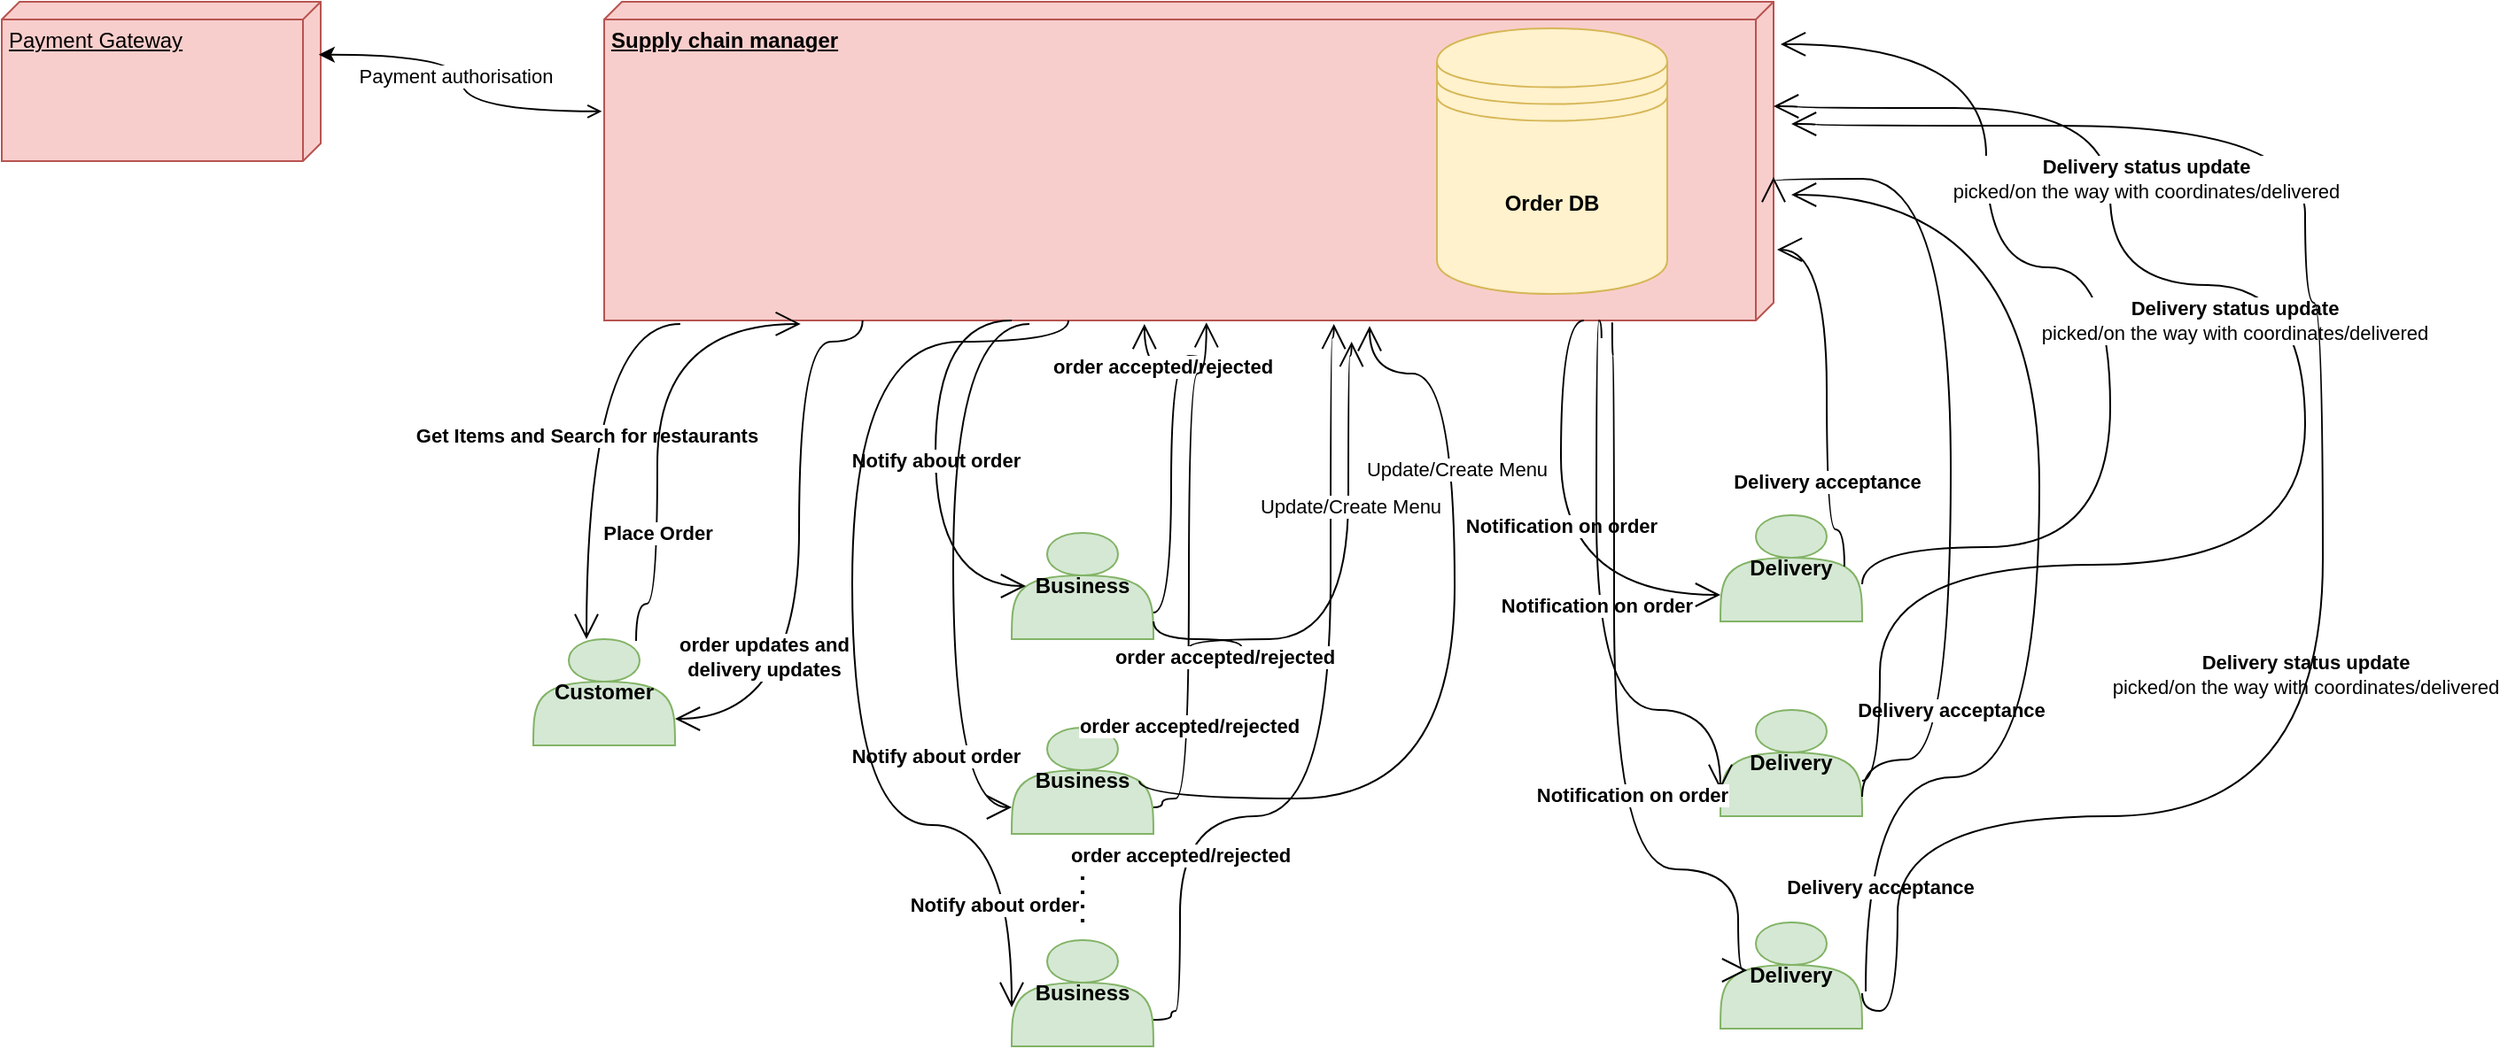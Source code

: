 <mxfile version="18.0.2"><diagram id="KmzKT4v5Czuud9XCQ2GJ" name="Domain Model"><mxGraphModel dx="1773" dy="645" grid="1" gridSize="10" guides="1" tooltips="1" connect="1" arrows="1" fold="1" page="1" pageScale="1" pageWidth="827" pageHeight="1169" math="0" shadow="0"><root><mxCell id="0"/><mxCell id="1" parent="0"/><mxCell id="aVmwkgyYbuY8yQzfFcba-3" value="&lt;b&gt;Customer&lt;/b&gt;" style="shape=actor;whiteSpace=wrap;html=1;fillColor=#d5e8d4;strokeColor=#82b366;" vertex="1" parent="1"><mxGeometry x="40" y="440" width="80" height="60" as="geometry"/></mxCell><mxCell id="aVmwkgyYbuY8yQzfFcba-4" value="&lt;b&gt;Business&lt;/b&gt;" style="shape=actor;whiteSpace=wrap;html=1;fillColor=#d5e8d4;strokeColor=#82b366;" vertex="1" parent="1"><mxGeometry x="310" y="380" width="80" height="60" as="geometry"/></mxCell><mxCell id="aVmwkgyYbuY8yQzfFcba-5" value="&lt;b&gt;Business&lt;/b&gt;" style="shape=actor;whiteSpace=wrap;html=1;fillColor=#d5e8d4;strokeColor=#82b366;" vertex="1" parent="1"><mxGeometry x="310" y="490" width="80" height="60" as="geometry"/></mxCell><mxCell id="aVmwkgyYbuY8yQzfFcba-6" value="&lt;b&gt;Business&lt;/b&gt;" style="shape=actor;whiteSpace=wrap;html=1;fillColor=#d5e8d4;strokeColor=#82b366;" vertex="1" parent="1"><mxGeometry x="310" y="610" width="80" height="60" as="geometry"/></mxCell><mxCell id="aVmwkgyYbuY8yQzfFcba-7" value="" style="endArrow=none;dashed=1;html=1;dashPattern=1 3;strokeWidth=2;rounded=0;" edge="1" parent="1"><mxGeometry width="50" height="50" relative="1" as="geometry"><mxPoint x="350" y="600" as="sourcePoint"/><mxPoint x="350" y="560" as="targetPoint"/></mxGeometry></mxCell><mxCell id="aVmwkgyYbuY8yQzfFcba-8" value="&lt;b&gt;Delivery&lt;/b&gt;" style="shape=actor;whiteSpace=wrap;html=1;fillColor=#d5e8d4;strokeColor=#82b366;" vertex="1" parent="1"><mxGeometry x="710" y="370" width="80" height="60" as="geometry"/></mxCell><mxCell id="aVmwkgyYbuY8yQzfFcba-9" value="&lt;b&gt;Delivery&lt;/b&gt;" style="shape=actor;whiteSpace=wrap;html=1;fillColor=#d5e8d4;strokeColor=#82b366;" vertex="1" parent="1"><mxGeometry x="710" y="480" width="80" height="60" as="geometry"/></mxCell><mxCell id="aVmwkgyYbuY8yQzfFcba-10" value="&lt;b&gt;Delivery&lt;/b&gt;" style="shape=actor;whiteSpace=wrap;html=1;fillColor=#d5e8d4;strokeColor=#82b366;" vertex="1" parent="1"><mxGeometry x="710" y="600" width="80" height="60" as="geometry"/></mxCell><mxCell id="aVmwkgyYbuY8yQzfFcba-11" value="&lt;b&gt;Supply chain manager&lt;/b&gt;" style="verticalAlign=top;align=left;spacingTop=8;spacingLeft=2;spacingRight=12;shape=cube;size=10;direction=south;fontStyle=4;html=1;fillColor=#f8cecc;strokeColor=#b85450;" vertex="1" parent="1"><mxGeometry x="80" y="80" width="660" height="180" as="geometry"/></mxCell><mxCell id="aVmwkgyYbuY8yQzfFcba-12" value="&lt;b&gt;Order DB&lt;/b&gt;" style="shape=datastore;whiteSpace=wrap;html=1;fillColor=#fff2cc;strokeColor=#d6b656;" vertex="1" parent="1"><mxGeometry x="550" y="95" width="130" height="150" as="geometry"/></mxCell><mxCell id="aVmwkgyYbuY8yQzfFcba-13" value="&lt;b&gt;Get Items and Search for restaurants&lt;/b&gt;" style="endArrow=open;endFill=1;endSize=12;html=1;rounded=0;exitX=1.011;exitY=0.935;exitDx=0;exitDy=0;exitPerimeter=0;edgeStyle=orthogonalEdgeStyle;curved=1;" edge="1" parent="1" source="aVmwkgyYbuY8yQzfFcba-11"><mxGeometry width="160" relative="1" as="geometry"><mxPoint x="130" y="340" as="sourcePoint"/><mxPoint x="70" y="440" as="targetPoint"/><Array as="points"><mxPoint x="70" y="262"/></Array></mxGeometry></mxCell><mxCell id="aVmwkgyYbuY8yQzfFcba-14" value="&lt;b&gt;Place Order&lt;/b&gt;" style="endArrow=open;endFill=1;endSize=12;html=1;rounded=0;exitX=0.725;exitY=0.017;exitDx=0;exitDy=0;exitPerimeter=0;entryX=1.011;entryY=0.832;entryDx=0;entryDy=0;entryPerimeter=0;edgeStyle=orthogonalEdgeStyle;curved=1;" edge="1" parent="1" source="aVmwkgyYbuY8yQzfFcba-3" target="aVmwkgyYbuY8yQzfFcba-11"><mxGeometry x="-0.463" width="160" relative="1" as="geometry"><mxPoint x="80" y="450" as="sourcePoint"/><mxPoint x="132.9" y="271.98" as="targetPoint"/><Array as="points"><mxPoint x="98" y="420"/><mxPoint x="110" y="420"/><mxPoint x="110" y="262"/></Array><mxPoint as="offset"/></mxGeometry></mxCell><mxCell id="aVmwkgyYbuY8yQzfFcba-15" value="&lt;b&gt;Notify about order&lt;/b&gt;" style="endArrow=open;endFill=1;endSize=12;html=1;rounded=0;exitX=1.011;exitY=0.935;exitDx=0;exitDy=0;exitPerimeter=0;edgeStyle=orthogonalEdgeStyle;curved=1;entryX=0.1;entryY=0.5;entryDx=0;entryDy=0;entryPerimeter=0;" edge="1" parent="1" target="aVmwkgyYbuY8yQzfFcba-4"><mxGeometry width="160" relative="1" as="geometry"><mxPoint x="310.0" y="260" as="sourcePoint"/><mxPoint x="257.1" y="438.02" as="targetPoint"/><Array as="points"><mxPoint x="267" y="260"/><mxPoint x="267" y="410"/></Array></mxGeometry></mxCell><mxCell id="aVmwkgyYbuY8yQzfFcba-16" value="&lt;b&gt;Notify about order&lt;/b&gt;" style="endArrow=open;endFill=1;endSize=12;html=1;rounded=0;exitX=1.011;exitY=0.935;exitDx=0;exitDy=0;exitPerimeter=0;edgeStyle=orthogonalEdgeStyle;curved=1;entryX=0;entryY=0.75;entryDx=0;entryDy=0;" edge="1" parent="1" target="aVmwkgyYbuY8yQzfFcba-5"><mxGeometry x="0.642" y="-10" width="160" relative="1" as="geometry"><mxPoint x="320" y="262" as="sourcePoint"/><mxPoint x="230" y="550" as="targetPoint"/><Array as="points"><mxPoint x="277" y="262"/><mxPoint x="277" y="535"/></Array><mxPoint as="offset"/></mxGeometry></mxCell><mxCell id="aVmwkgyYbuY8yQzfFcba-17" value="&lt;b&gt;Notify about order&lt;/b&gt;" style="endArrow=open;endFill=1;endSize=12;html=1;rounded=0;exitX=1;exitY=0.603;exitDx=0;exitDy=0;exitPerimeter=0;edgeStyle=orthogonalEdgeStyle;curved=1;entryX=0;entryY=0.633;entryDx=0;entryDy=0;entryPerimeter=0;" edge="1" parent="1" source="aVmwkgyYbuY8yQzfFcba-11" target="aVmwkgyYbuY8yQzfFcba-6"><mxGeometry x="0.807" y="-10" width="160" relative="1" as="geometry"><mxPoint x="330" y="272" as="sourcePoint"/><mxPoint x="320" y="545" as="targetPoint"/><Array as="points"><mxPoint x="342" y="272"/><mxPoint x="220" y="272"/><mxPoint x="220" y="545"/><mxPoint x="310" y="545"/></Array><mxPoint as="offset"/></mxGeometry></mxCell><mxCell id="aVmwkgyYbuY8yQzfFcba-18" value="&lt;b&gt;order accepted/rejected&lt;/b&gt;" style="endArrow=open;endFill=1;endSize=12;html=1;rounded=0;edgeStyle=orthogonalEdgeStyle;curved=1;exitX=1;exitY=0.75;exitDx=0;exitDy=0;entryX=1.011;entryY=0.538;entryDx=0;entryDy=0;entryPerimeter=0;" edge="1" parent="1" source="aVmwkgyYbuY8yQzfFcba-4" target="aVmwkgyYbuY8yQzfFcba-11"><mxGeometry x="0.807" y="-10" width="160" relative="1" as="geometry"><mxPoint x="330" y="460" as="sourcePoint"/><mxPoint x="390" y="290" as="targetPoint"/><Array as="points"><mxPoint x="400" y="425"/><mxPoint x="400" y="280"/><mxPoint x="420" y="280"/><mxPoint x="420" y="290"/><mxPoint x="385" y="290"/></Array><mxPoint as="offset"/></mxGeometry></mxCell><mxCell id="aVmwkgyYbuY8yQzfFcba-19" value="&lt;b&gt;order accepted/rejected&lt;/b&gt;" style="endArrow=open;endFill=1;endSize=12;html=1;rounded=0;edgeStyle=orthogonalEdgeStyle;curved=1;entryX=1.006;entryY=0.485;entryDx=0;entryDy=0;entryPerimeter=0;exitX=1;exitY=0.75;exitDx=0;exitDy=0;" edge="1" parent="1" source="aVmwkgyYbuY8yQzfFcba-5" target="aVmwkgyYbuY8yQzfFcba-11"><mxGeometry x="-0.564" width="160" relative="1" as="geometry"><mxPoint x="395" y="520" as="sourcePoint"/><mxPoint x="394.92" y="271.98" as="targetPoint"/><Array as="points"><mxPoint x="395" y="535"/><mxPoint x="395" y="530"/><mxPoint x="410" y="530"/><mxPoint x="410" y="290"/><mxPoint x="420" y="290"/></Array><mxPoint as="offset"/></mxGeometry></mxCell><mxCell id="aVmwkgyYbuY8yQzfFcba-20" value="&lt;b&gt;order accepted/rejected&lt;/b&gt;" style="endArrow=open;endFill=1;endSize=12;html=1;rounded=0;edgeStyle=orthogonalEdgeStyle;curved=1;entryX=1.011;entryY=0.376;entryDx=0;entryDy=0;entryPerimeter=0;exitX=1;exitY=0.75;exitDx=0;exitDy=0;" edge="1" parent="1" source="aVmwkgyYbuY8yQzfFcba-6" target="aVmwkgyYbuY8yQzfFcba-11"><mxGeometry x="-0.564" width="160" relative="1" as="geometry"><mxPoint x="400" y="545" as="sourcePoint"/><mxPoint x="429.9" y="271.08" as="targetPoint"/><Array as="points"><mxPoint x="400" y="655"/><mxPoint x="400" y="650"/><mxPoint x="405" y="650"/><mxPoint x="405" y="540"/><mxPoint x="490" y="540"/><mxPoint x="490" y="270"/><mxPoint x="492" y="270"/></Array><mxPoint as="offset"/></mxGeometry></mxCell><mxCell id="aVmwkgyYbuY8yQzfFcba-21" value="&lt;b&gt;Notification on order&lt;/b&gt;" style="endArrow=open;endFill=1;endSize=12;html=1;rounded=0;exitX=1.011;exitY=0.935;exitDx=0;exitDy=0;exitPerimeter=0;edgeStyle=orthogonalEdgeStyle;curved=1;entryX=0;entryY=0.75;entryDx=0;entryDy=0;" edge="1" parent="1" target="aVmwkgyYbuY8yQzfFcba-8"><mxGeometry width="160" relative="1" as="geometry"><mxPoint x="632.9" y="260" as="sourcePoint"/><mxPoint x="580" y="438.02" as="targetPoint"/><Array as="points"><mxPoint x="620" y="260"/><mxPoint x="620" y="415"/></Array></mxGeometry></mxCell><mxCell id="aVmwkgyYbuY8yQzfFcba-22" value="&lt;b&gt;Notification on order&lt;/b&gt;" style="endArrow=open;endFill=1;endSize=12;html=1;rounded=0;exitX=1.011;exitY=0.935;exitDx=0;exitDy=0;exitPerimeter=0;edgeStyle=orthogonalEdgeStyle;curved=1;entryX=0;entryY=0.75;entryDx=0;entryDy=0;" edge="1" parent="1" target="aVmwkgyYbuY8yQzfFcba-9"><mxGeometry width="160" relative="1" as="geometry"><mxPoint x="642.9" y="270" as="sourcePoint"/><mxPoint x="720" y="425" as="targetPoint"/><Array as="points"><mxPoint x="643" y="260"/><mxPoint x="640" y="260"/><mxPoint x="640" y="480"/><mxPoint x="710" y="480"/></Array></mxGeometry></mxCell><mxCell id="aVmwkgyYbuY8yQzfFcba-24" value="&lt;b&gt;Delivery acceptance&lt;/b&gt;&lt;span style=&quot;caret-color: rgba(0, 0, 0, 0); color: rgba(0, 0, 0, 0); font-family: monospace; font-size: 0px; text-align: start; background-color: rgb(248, 249, 250);&quot;&gt;%3CmxGraphModel%3E%3Croot%3E%3CmxCell%20id%3D%220%22%2F%3E%3CmxCell%20id%3D%221%22%20parent%3D%220%22%2F%3E%3CmxCell%20id%3D%222%22%20value%3D%22%26lt%3Bb%26gt%3BPlace%20Order%26lt%3B%2Fb%26gt%3B%22%20style%3D%22endArrow%3Dopen%3BendFill%3D1%3BendSize%3D12%3Bhtml%3D1%3Brounded%3D0%3BexitX%3D0.725%3BexitY%3D0.017%3BexitDx%3D0%3BexitDy%3D0%3BexitPerimeter%3D0%3BentryX%3D1.011%3BentryY%3D0.832%3BentryDx%3D0%3BentryDy%3D0%3BentryPerimeter%3D0%3BedgeStyle%3DorthogonalEdgeStyle%3Bcurved%3D1%3B%22%20edge%3D%221%22%20parent%3D%221%22%3E%3CmxGeometry%20x%3D%22-0.463%22%20width%3D%22160%22%20relative%3D%221%22%20as%3D%22geometry%22%3E%3CmxPoint%20x%3D%2298%22%20y%3D%22441.02%22%20as%3D%22sourcePoint%22%2F%3E%3CmxPoint%20x%3D%22190.88%22%20y%3D%22261.98%22%20as%3D%22targetPoint%22%2F%3E%3CArray%20as%3D%22points%22%3E%3CmxPoint%20x%3D%2298%22%20y%3D%22420%22%2F%3E%3CmxPoint%20x%3D%22110%22%20y%3D%22420%22%2F%3E%3CmxPoint%20x%3D%22110%22%20y%3D%22262%22%2F%3E%3C%2FArray%3E%3CmxPoint%20as%3D%22offset%22%2F%3E%3C%2FmxGeometry%3E%3C%2FmxCell%3E%3C%2Froot%3E%3C%2FmxGraphModel%3E&lt;/span&gt;" style="endArrow=open;endFill=1;endSize=12;html=1;rounded=0;exitX=0.725;exitY=0.017;exitDx=0;exitDy=0;exitPerimeter=0;entryX=0.778;entryY=-0.003;entryDx=0;entryDy=0;entryPerimeter=0;edgeStyle=orthogonalEdgeStyle;curved=1;" edge="1" parent="1" target="aVmwkgyYbuY8yQzfFcba-11"><mxGeometry x="-0.463" width="160" relative="1" as="geometry"><mxPoint x="780" y="399.04" as="sourcePoint"/><mxPoint x="872.88" y="220.0" as="targetPoint"/><Array as="points"><mxPoint x="780" y="378"/><mxPoint x="770" y="378"/><mxPoint x="770" y="220"/></Array><mxPoint as="offset"/></mxGeometry></mxCell><mxCell id="aVmwkgyYbuY8yQzfFcba-25" value="&lt;b&gt;Delivery acceptance&lt;/b&gt;&lt;span style=&quot;caret-color: rgba(0, 0, 0, 0); color: rgba(0, 0, 0, 0); font-family: monospace; font-size: 0px; text-align: start; background-color: rgb(248, 249, 250);&quot;&gt;%3CmxGraphModel%3E%3Croot%3E%3CmxCell%20id%3D%220%22%2F%3E%3CmxCell%20id%3D%221%22%20parent%3D%220%22%2F%3E%3CmxCell%20id%3D%222%22%20value%3D%22%26lt%3Bb%26gt%3BPlace%20Order%26lt%3B%2Fb%26gt%3B%22%20style%3D%22endArrow%3Dopen%3BendFill%3D1%3BendSize%3D12%3Bhtml%3D1%3Brounded%3D0%3BexitX%3D0.725%3BexitY%3D0.017%3BexitDx%3D0%3BexitDy%3D0%3BexitPerimeter%3D0%3BentryX%3D1.011%3BentryY%3D0.832%3BentryDx%3D0%3BentryDy%3D0%3BentryPerimeter%3D0%3BedgeStyle%3DorthogonalEdgeStyle%3Bcurved%3D1%3B%22%20edge%3D%221%22%20parent%3D%221%22%3E%3CmxGeometry%20x%3D%22-0.463%22%20width%3D%22160%22%20relative%3D%221%22%20as%3D%22geometry%22%3E%3CmxPoint%20x%3D%2298%22%20y%3D%22441.02%22%20as%3D%22sourcePoint%22%2F%3E%3CmxPoint%20x%3D%22190.88%22%20y%3D%22261.98%22%20as%3D%22targetPoint%22%2F%3E%3CArray%20as%3D%22points%22%3E%3CmxPoint%20x%3D%2298%22%20y%3D%22420%22%2F%3E%3CmxPoint%20x%3D%22110%22%20y%3D%22420%22%2F%3E%3CmxPoint%20x%3D%22110%22%20y%3D%22262%22%2F%3E%3C%2FArray%3E%3CmxPoint%20as%3D%22offset%22%2F%3E%3C%2FmxGeometry%3E%3C%2FmxCell%3E%3C%2Froot%3E%3C%2FmxGraphModel%3E&lt;/span&gt;" style="endArrow=open;endFill=1;endSize=12;html=1;rounded=0;exitX=0.725;exitY=0.017;exitDx=0;exitDy=0;exitPerimeter=0;entryX=0.55;entryY=0;entryDx=0;entryDy=0;entryPerimeter=0;edgeStyle=orthogonalEdgeStyle;curved=1;" edge="1" parent="1" target="aVmwkgyYbuY8yQzfFcba-11"><mxGeometry x="-0.604" width="160" relative="1" as="geometry"><mxPoint x="790" y="529.04" as="sourcePoint"/><mxPoint x="751.98" y="350.04" as="targetPoint"/><Array as="points"><mxPoint x="790" y="508"/><mxPoint x="840" y="508"/><mxPoint x="840" y="180"/></Array><mxPoint as="offset"/></mxGeometry></mxCell><mxCell id="aVmwkgyYbuY8yQzfFcba-26" value="&lt;b&gt;Delivery acceptance&lt;/b&gt;&lt;span style=&quot;caret-color: rgba(0, 0, 0, 0); color: rgba(0, 0, 0, 0); font-family: monospace; font-size: 0px; text-align: start; background-color: rgb(248, 249, 250);&quot;&gt;%3CmxGraphModel%3E%3Croot%3E%3CmxCell%20id%3D%220%22%2F%3E%3CmxCell%20id%3D%221%22%20parent%3D%220%22%2F%3E%3CmxCell%20id%3D%222%22%20value%3D%22%26lt%3Bb%26gt%3BPlace%20Order%26lt%3B%2Fb%26gt%3B%22%20style%3D%22endArrow%3Dopen%3BendFill%3D1%3BendSize%3D12%3Bhtml%3D1%3Brounded%3D0%3BexitX%3D0.725%3BexitY%3D0.017%3BexitDx%3D0%3BexitDy%3D0%3BexitPerimeter%3D0%3BentryX%3D1.011%3BentryY%3D0.832%3BentryDx%3D0%3BentryDy%3D0%3BentryPerimeter%3D0%3BedgeStyle%3DorthogonalEdgeStyle%3Bcurved%3D1%3B%22%20edge%3D%221%22%20parent%3D%221%22%3E%3CmxGeometry%20x%3D%22-0.463%22%20width%3D%22160%22%20relative%3D%221%22%20as%3D%22geometry%22%3E%3CmxPoint%20x%3D%2298%22%20y%3D%22441.02%22%20as%3D%22sourcePoint%22%2F%3E%3CmxPoint%20x%3D%22190.88%22%20y%3D%22261.98%22%20as%3D%22targetPoint%22%2F%3E%3CArray%20as%3D%22points%22%3E%3CmxPoint%20x%3D%2298%22%20y%3D%22420%22%2F%3E%3CmxPoint%20x%3D%22110%22%20y%3D%22420%22%2F%3E%3CmxPoint%20x%3D%22110%22%20y%3D%22262%22%2F%3E%3C%2FArray%3E%3CmxPoint%20as%3D%22offset%22%2F%3E%3C%2FmxGeometry%3E%3C%2FmxCell%3E%3C%2Froot%3E%3C%2FmxGraphModel%3E&lt;/span&gt;" style="endArrow=open;endFill=1;endSize=12;html=1;rounded=0;exitX=1.025;exitY=0.65;exitDx=0;exitDy=0;exitPerimeter=0;entryX=0.55;entryY=0;entryDx=0;entryDy=0;entryPerimeter=0;edgeStyle=orthogonalEdgeStyle;curved=1;" edge="1" parent="1" source="aVmwkgyYbuY8yQzfFcba-10"><mxGeometry x="-0.829" y="-8" width="160" relative="1" as="geometry"><mxPoint x="800" y="539.04" as="sourcePoint"/><mxPoint x="750" y="189" as="targetPoint"/><Array as="points"><mxPoint x="792" y="518"/><mxPoint x="890" y="518"/><mxPoint x="890" y="189"/></Array><mxPoint as="offset"/></mxGeometry></mxCell><mxCell id="aVmwkgyYbuY8yQzfFcba-27" value="&lt;b&gt;Notification on order&lt;/b&gt;" style="endArrow=open;endFill=1;endSize=12;html=1;rounded=0;exitX=1.006;exitY=0.138;exitDx=0;exitDy=0;exitPerimeter=0;edgeStyle=orthogonalEdgeStyle;curved=1;entryX=0.188;entryY=0.45;entryDx=0;entryDy=0;entryPerimeter=0;" edge="1" parent="1" source="aVmwkgyYbuY8yQzfFcba-11" target="aVmwkgyYbuY8yQzfFcba-10"><mxGeometry x="0.215" y="10" width="160" relative="1" as="geometry"><mxPoint x="652.9" y="280" as="sourcePoint"/><mxPoint x="720" y="535" as="targetPoint"/><Array as="points"><mxPoint x="649" y="280"/><mxPoint x="650" y="280"/><mxPoint x="650" y="570"/><mxPoint x="720" y="570"/><mxPoint x="720" y="627"/></Array><mxPoint as="offset"/></mxGeometry></mxCell><mxCell id="aVmwkgyYbuY8yQzfFcba-28" value="&lt;b&gt;Delivery status update&lt;br&gt;&lt;/b&gt;picked/on the way with coordinates/delivered" style="endArrow=open;endFill=1;endSize=12;html=1;rounded=0;exitX=0.725;exitY=0.017;exitDx=0;exitDy=0;exitPerimeter=0;entryX=0.133;entryY=-0.006;entryDx=0;entryDy=0;entryPerimeter=0;edgeStyle=orthogonalEdgeStyle;curved=1;" edge="1" parent="1" target="aVmwkgyYbuY8yQzfFcba-11"><mxGeometry x="-0.49" y="-131" width="160" relative="1" as="geometry"><mxPoint x="790" y="409.04" as="sourcePoint"/><mxPoint x="751.98" y="230.04" as="targetPoint"/><Array as="points"><mxPoint x="790" y="388"/><mxPoint x="930" y="388"/><mxPoint x="930" y="230"/><mxPoint x="860" y="230"/><mxPoint x="860" y="104"/></Array><mxPoint x="-21" y="72" as="offset"/></mxGeometry></mxCell><mxCell id="aVmwkgyYbuY8yQzfFcba-29" value="&lt;b&gt;Delivery status update&lt;br&gt;&lt;/b&gt;picked/on the way with coordinates/delivered" style="endArrow=open;endFill=1;endSize=12;html=1;rounded=0;entryX=0.328;entryY=0;entryDx=0;entryDy=0;entryPerimeter=0;edgeStyle=orthogonalEdgeStyle;curved=1;" edge="1" parent="1" target="aVmwkgyYbuY8yQzfFcba-11"><mxGeometry x="0.225" y="20" width="160" relative="1" as="geometry"><mxPoint x="790" y="520" as="sourcePoint"/><mxPoint x="753.96" y="113.94" as="targetPoint"/><Array as="points"><mxPoint x="800" y="520"/><mxPoint x="800" y="398"/><mxPoint x="1040" y="398"/><mxPoint x="1040" y="240"/><mxPoint x="930" y="240"/><mxPoint x="930" y="140"/><mxPoint x="754" y="140"/><mxPoint x="754" y="139"/></Array><mxPoint as="offset"/></mxGeometry></mxCell><mxCell id="aVmwkgyYbuY8yQzfFcba-30" value="&lt;b&gt;Delivery status update&lt;br&gt;&lt;/b&gt;picked/on the way with coordinates/delivered" style="endArrow=open;endFill=1;endSize=12;html=1;rounded=0;entryX=0.328;entryY=0;entryDx=0;entryDy=0;entryPerimeter=0;edgeStyle=orthogonalEdgeStyle;curved=1;" edge="1" parent="1"><mxGeometry x="0.625" y="30" width="160" relative="1" as="geometry"><mxPoint x="790" y="640" as="sourcePoint"/><mxPoint x="750" y="149.04" as="targetPoint"/><Array as="points"><mxPoint x="790" y="650"/><mxPoint x="810" y="650"/><mxPoint x="810" y="540"/><mxPoint x="1050" y="540"/><mxPoint x="1050" y="250"/><mxPoint x="1040" y="250"/><mxPoint x="1040" y="150"/><mxPoint x="764" y="150"/><mxPoint x="764" y="149"/></Array><mxPoint as="offset"/></mxGeometry></mxCell><mxCell id="aVmwkgyYbuY8yQzfFcba-31" value="&lt;b&gt;order updates and&lt;br&gt;delivery updates&lt;br&gt;&lt;/b&gt;" style="endArrow=open;endFill=1;endSize=12;html=1;rounded=0;exitX=1;exitY=0.779;exitDx=0;exitDy=0;exitPerimeter=0;edgeStyle=orthogonalEdgeStyle;curved=1;entryX=1;entryY=0.75;entryDx=0;entryDy=0;" edge="1" parent="1" source="aVmwkgyYbuY8yQzfFcba-11" target="aVmwkgyYbuY8yQzfFcba-3"><mxGeometry x="0.365" y="-20" width="160" relative="1" as="geometry"><mxPoint x="132.9" y="271.98" as="sourcePoint"/><mxPoint x="80" y="450" as="targetPoint"/><Array as="points"><mxPoint x="226" y="272"/><mxPoint x="190" y="272"/><mxPoint x="190" y="485"/></Array><mxPoint as="offset"/></mxGeometry></mxCell><mxCell id="aVmwkgyYbuY8yQzfFcba-32" value="&lt;b&gt;order accepted/rejected&lt;/b&gt;" style="endArrow=open;endFill=1;endSize=12;html=1;rounded=0;edgeStyle=orthogonalEdgeStyle;curved=1;entryX=1.011;entryY=0.376;entryDx=0;entryDy=0;entryPerimeter=0;" edge="1" parent="1"><mxGeometry x="-0.564" width="160" relative="1" as="geometry"><mxPoint x="390" y="430" as="sourcePoint"/><mxPoint x="501.84" y="271.98" as="targetPoint"/><Array as="points"><mxPoint x="390" y="440"/><mxPoint x="440" y="440"/><mxPoint x="440" y="450"/><mxPoint x="410" y="450"/><mxPoint x="410" y="440"/><mxPoint x="500" y="440"/><mxPoint x="500" y="280"/><mxPoint x="502" y="280"/></Array><mxPoint as="offset"/></mxGeometry></mxCell><mxCell id="aVmwkgyYbuY8yQzfFcba-33" value="Update/Create Menu" style="edgeLabel;html=1;align=center;verticalAlign=middle;resizable=0;points=[];" vertex="1" connectable="0" parent="aVmwkgyYbuY8yQzfFcba-32"><mxGeometry x="0.487" y="-1" relative="1" as="geometry"><mxPoint as="offset"/></mxGeometry></mxCell><mxCell id="aVmwkgyYbuY8yQzfFcba-34" value="" style="endArrow=open;endFill=1;endSize=12;html=1;rounded=0;edgeStyle=orthogonalEdgeStyle;curved=1;entryX=1.017;entryY=0.344;entryDx=0;entryDy=0;entryPerimeter=0;exitX=0.9;exitY=0.5;exitDx=0;exitDy=0;exitPerimeter=0;" edge="1" parent="1" source="aVmwkgyYbuY8yQzfFcba-5" target="aVmwkgyYbuY8yQzfFcba-11"><mxGeometry x="-0.564" width="160" relative="1" as="geometry"><mxPoint x="400" y="440" as="sourcePoint"/><mxPoint x="511.84" y="281.98" as="targetPoint"/><Array as="points"><mxPoint x="382" y="530"/><mxPoint x="560" y="530"/><mxPoint x="560" y="290"/><mxPoint x="512" y="290"/></Array><mxPoint as="offset"/></mxGeometry></mxCell><mxCell id="aVmwkgyYbuY8yQzfFcba-35" value="Update/Create Menu" style="edgeLabel;html=1;align=center;verticalAlign=middle;resizable=0;points=[];" vertex="1" connectable="0" parent="aVmwkgyYbuY8yQzfFcba-34"><mxGeometry x="0.487" y="-1" relative="1" as="geometry"><mxPoint as="offset"/></mxGeometry></mxCell><mxCell id="aVmwkgyYbuY8yQzfFcba-36" value="Payment Gateway" style="verticalAlign=top;align=left;spacingTop=8;spacingLeft=2;spacingRight=12;shape=cube;size=10;direction=south;fontStyle=4;html=1;fillColor=#f8cecc;strokeColor=#b85450;" vertex="1" parent="1"><mxGeometry x="-260" y="80" width="180" height="90" as="geometry"/></mxCell><mxCell id="aVmwkgyYbuY8yQzfFcba-37" value="" style="endArrow=open;endFill=1;html=1;rounded=0;exitX=0.332;exitY=0.006;exitDx=0;exitDy=0;exitPerimeter=0;entryX=0.344;entryY=1.002;entryDx=0;entryDy=0;entryPerimeter=0;startArrow=classic;startFill=1;edgeStyle=orthogonalEdgeStyle;curved=1;" edge="1" parent="1" source="aVmwkgyYbuY8yQzfFcba-36" target="aVmwkgyYbuY8yQzfFcba-11"><mxGeometry width="160" relative="1" as="geometry"><mxPoint x="-10" y="270" as="sourcePoint"/><mxPoint x="150" y="270" as="targetPoint"/></mxGeometry></mxCell><mxCell id="aVmwkgyYbuY8yQzfFcba-38" value="Payment authorisation" style="edgeLabel;html=1;align=center;verticalAlign=middle;resizable=0;points=[];" vertex="1" connectable="0" parent="aVmwkgyYbuY8yQzfFcba-37"><mxGeometry x="-0.028" y="-4" relative="1" as="geometry"><mxPoint as="offset"/></mxGeometry></mxCell></root></mxGraphModel></diagram></mxfile>